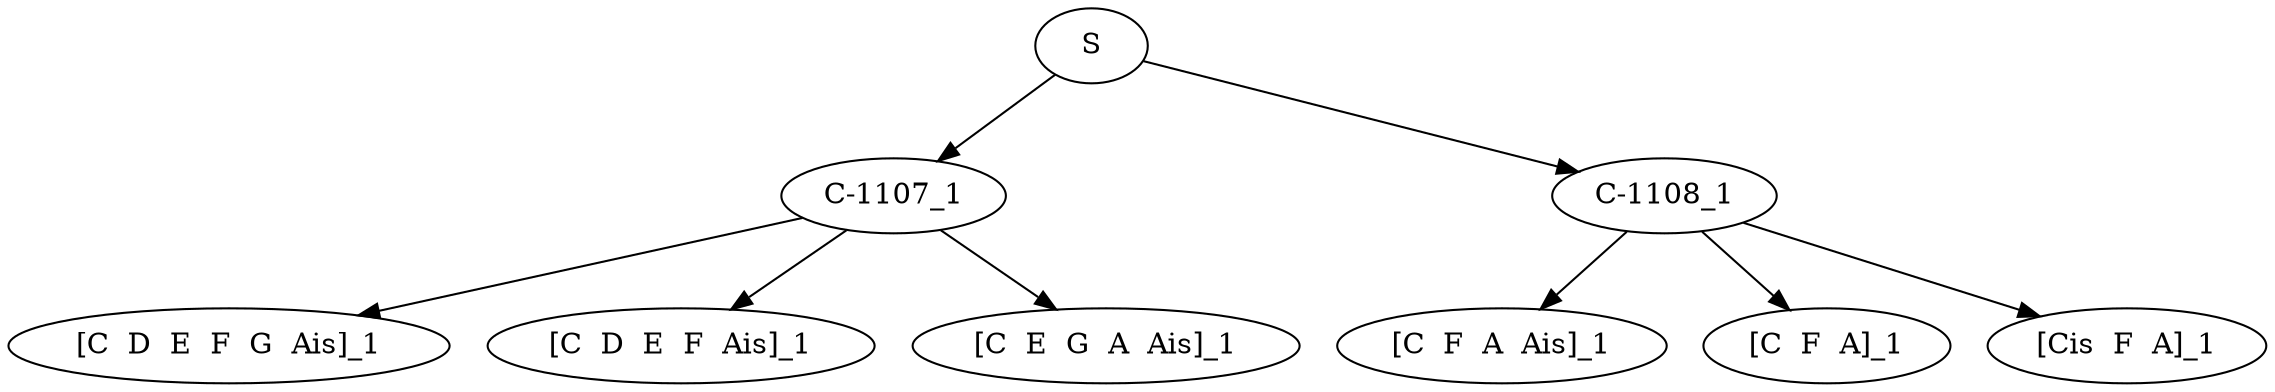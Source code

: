 digraph sample{
"S" -> "C-1107_1";
"C-1107_1" -> "[C  D  E  F  G  Ais]_1";
"C-1107_1" -> "[C  D  E  F  Ais]_1";
"C-1107_1" -> "[C  E  G  A  Ais]_1";
"S" -> "C-1108_1";
"C-1108_1" -> "[C  F  A  Ais]_1";
"C-1108_1" -> "[C  F  A]_1";
"C-1108_1" -> "[Cis  F  A]_1";

{rank = min; "S";}
{rank = same; "C-1107_1"; "C-1108_1";}
{rank = same; "[C  D  E  F  Ais]_1"; "[C  D  E  F  G  Ais]_1"; "[C  E  G  A  Ais]_1"; "[C  F  A  Ais]_1"; "[C  F  A]_1"; "[Cis  F  A]_1";}
}